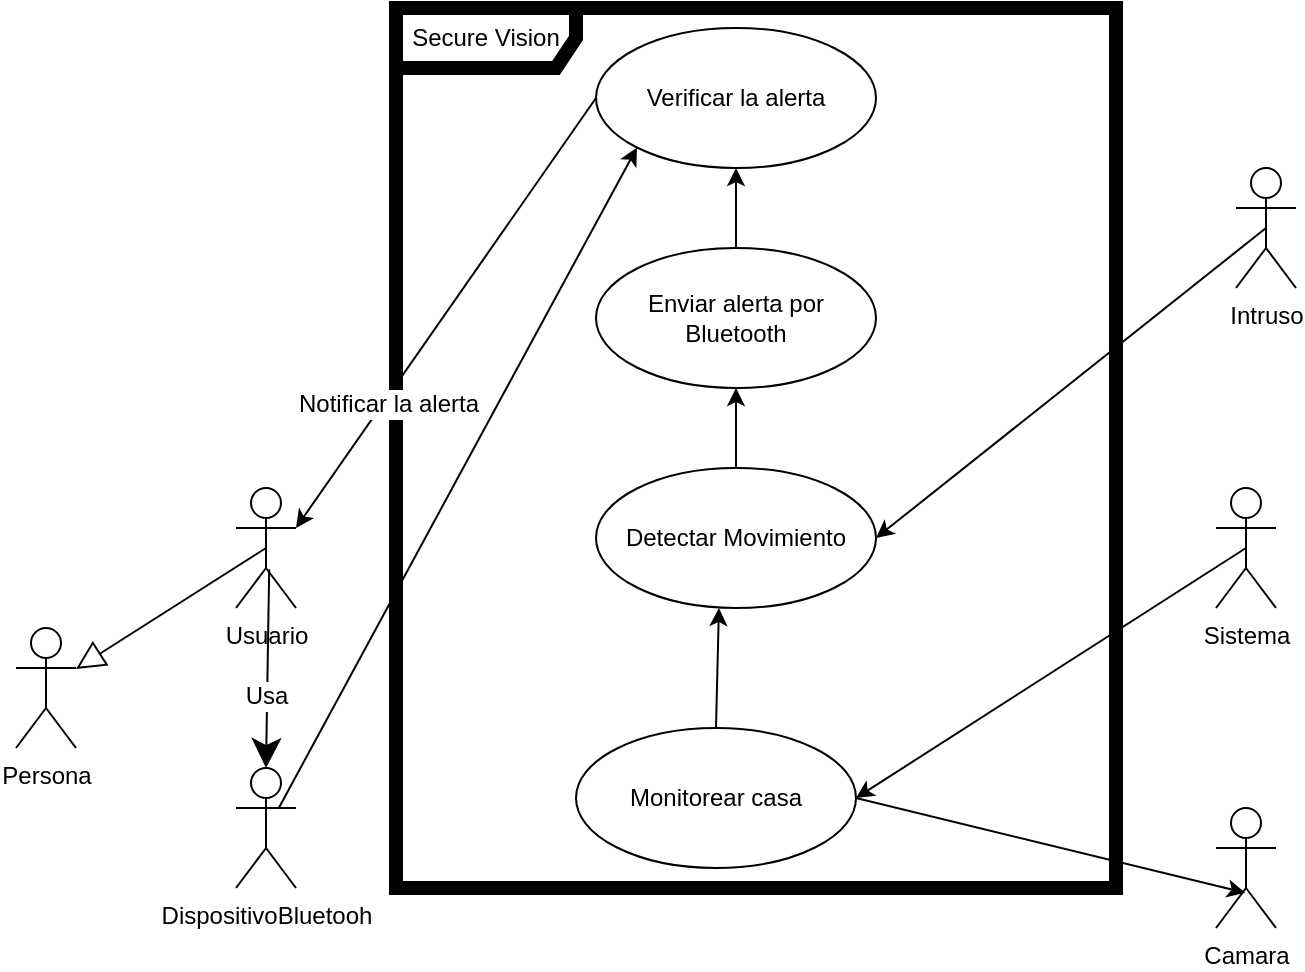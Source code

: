 <mxfile>
    <diagram id="yv0bKo-BRD1-ed17-5a-" name="Página-1">
        <mxGraphModel dx="864" dy="1658" grid="1" gridSize="10" guides="1" tooltips="1" connect="1" arrows="1" fold="1" page="1" pageScale="1" pageWidth="827" pageHeight="1169" math="0" shadow="0">
            <root>
                <mxCell id="0"/>
                <mxCell id="1" parent="0"/>
                <mxCell id="2" value="Persona" style="shape=umlActor;verticalLabelPosition=bottom;verticalAlign=top;html=1;" parent="1" vertex="1">
                    <mxGeometry x="10" y="310" width="30" height="60" as="geometry"/>
                </mxCell>
                <mxCell id="8" style="edgeStyle=none;html=1;exitX=0.713;exitY=0.333;exitDx=0;exitDy=0;exitPerimeter=0;entryX=0;entryY=1;entryDx=0;entryDy=0;" parent="1" source="36" target="40" edge="1">
                    <mxGeometry relative="1" as="geometry"/>
                </mxCell>
                <mxCell id="10" value="Usuario" style="shape=umlActor;verticalLabelPosition=bottom;verticalAlign=top;html=1;" parent="1" vertex="1">
                    <mxGeometry x="120" y="240" width="30" height="60" as="geometry"/>
                </mxCell>
                <mxCell id="12" style="edgeStyle=none;html=1;exitX=0.5;exitY=0.5;exitDx=0;exitDy=0;exitPerimeter=0;entryX=1;entryY=0.5;entryDx=0;entryDy=0;" parent="1" source="13" target="19" edge="1">
                    <mxGeometry relative="1" as="geometry"/>
                </mxCell>
                <mxCell id="13" value="Sistema" style="shape=umlActor;verticalLabelPosition=bottom;verticalAlign=top;html=1;" parent="1" vertex="1">
                    <mxGeometry x="610" y="240" width="30" height="60" as="geometry"/>
                </mxCell>
                <mxCell id="15" value="Camara" style="shape=umlActor;verticalLabelPosition=bottom;verticalAlign=top;html=1;" parent="1" vertex="1">
                    <mxGeometry x="610" y="400" width="30" height="60" as="geometry"/>
                </mxCell>
                <mxCell id="48" style="edgeStyle=none;html=1;exitX=0.5;exitY=0;exitDx=0;exitDy=0;entryX=0.5;entryY=1;entryDx=0;entryDy=0;fontFamily=Helvetica;fontSize=12;fontColor=default;endArrow=classic;endFill=1;" parent="1" source="16" target="40" edge="1">
                    <mxGeometry relative="1" as="geometry"/>
                </mxCell>
                <mxCell id="16" value="Enviar alerta por Bluetooth" style="ellipse;whiteSpace=wrap;html=1;" parent="1" vertex="1">
                    <mxGeometry x="300" y="120" width="140" height="70" as="geometry"/>
                </mxCell>
                <mxCell id="47" style="edgeStyle=none;html=1;exitX=0.5;exitY=0;exitDx=0;exitDy=0;fontFamily=Helvetica;fontSize=12;fontColor=default;endArrow=classic;endFill=1;" parent="1" source="17" edge="1">
                    <mxGeometry relative="1" as="geometry">
                        <mxPoint x="370" y="190" as="targetPoint"/>
                    </mxGeometry>
                </mxCell>
                <mxCell id="17" value="Detectar Movimiento" style="ellipse;whiteSpace=wrap;html=1;" parent="1" vertex="1">
                    <mxGeometry x="300" y="230" width="140" height="70" as="geometry"/>
                </mxCell>
                <mxCell id="43" style="edgeStyle=none;html=1;exitX=1;exitY=0.5;exitDx=0;exitDy=0;entryX=0.487;entryY=0.707;entryDx=0;entryDy=0;entryPerimeter=0;fontFamily=Helvetica;fontSize=12;fontColor=default;endArrow=classic;endFill=1;" parent="1" source="19" target="15" edge="1">
                    <mxGeometry relative="1" as="geometry"/>
                </mxCell>
                <mxCell id="46" style="edgeStyle=none;html=1;exitX=0.5;exitY=0;exitDx=0;exitDy=0;entryX=0.439;entryY=1;entryDx=0;entryDy=0;entryPerimeter=0;fontFamily=Helvetica;fontSize=12;fontColor=default;endArrow=classic;endFill=1;" parent="1" source="19" target="17" edge="1">
                    <mxGeometry relative="1" as="geometry"/>
                </mxCell>
                <mxCell id="20" value="Secure Vision" style="shape=umlFrame;whiteSpace=wrap;html=1;strokeWidth=7;width=90;height=30;" parent="1" vertex="1">
                    <mxGeometry x="200" width="360" height="440" as="geometry"/>
                </mxCell>
                <mxCell id="19" value="Monitorear casa" style="ellipse;whiteSpace=wrap;html=1;" parent="1" vertex="1">
                    <mxGeometry x="290" y="360" width="140" height="70" as="geometry"/>
                </mxCell>
                <mxCell id="35" value="" style="endArrow=block;endFill=0;endSize=12;html=1;fontFamily=Helvetica;fontSize=12;fontColor=default;exitX=0.5;exitY=0.5;exitDx=0;exitDy=0;exitPerimeter=0;" parent="1" source="10" target="2" edge="1">
                    <mxGeometry width="160" relative="1" as="geometry">
                        <mxPoint x="80" y="480" as="sourcePoint"/>
                        <mxPoint x="240" y="480" as="targetPoint"/>
                    </mxGeometry>
                </mxCell>
                <mxCell id="36" value="DispositivoBluetooh" style="shape=umlActor;verticalLabelPosition=bottom;verticalAlign=top;html=1;" parent="1" vertex="1">
                    <mxGeometry x="120" y="380" width="30" height="60" as="geometry"/>
                </mxCell>
                <mxCell id="37" value="" style="endArrow=classic;endFill=1;endSize=12;html=1;fontFamily=Helvetica;fontSize=12;fontColor=default;exitX=0.553;exitY=0.68;exitDx=0;exitDy=0;exitPerimeter=0;entryX=0.5;entryY=0;entryDx=0;entryDy=0;entryPerimeter=0;" parent="1" source="10" target="36" edge="1">
                    <mxGeometry width="160" relative="1" as="geometry">
                        <mxPoint x="190" y="460" as="sourcePoint"/>
                        <mxPoint x="350" y="460" as="targetPoint"/>
                    </mxGeometry>
                </mxCell>
                <mxCell id="38" value="Usa" style="edgeLabel;html=1;align=center;verticalAlign=middle;resizable=0;points=[];fontSize=12;fontFamily=Helvetica;fontColor=default;" parent="37" vertex="1" connectable="0">
                    <mxGeometry x="0.266" y="-1" relative="1" as="geometry">
                        <mxPoint as="offset"/>
                    </mxGeometry>
                </mxCell>
                <mxCell id="41" style="edgeStyle=none;html=1;exitX=0;exitY=0.5;exitDx=0;exitDy=0;entryX=1;entryY=0.333;entryDx=0;entryDy=0;entryPerimeter=0;fontFamily=Helvetica;fontSize=12;fontColor=default;endArrow=classic;endFill=1;" parent="1" source="40" target="10" edge="1">
                    <mxGeometry relative="1" as="geometry"/>
                </mxCell>
                <mxCell id="42" value="Notificar la alerta" style="edgeLabel;html=1;align=center;verticalAlign=middle;resizable=0;points=[];fontSize=12;fontFamily=Helvetica;fontColor=default;" parent="41" vertex="1" connectable="0">
                    <mxGeometry x="0.412" y="2" relative="1" as="geometry">
                        <mxPoint as="offset"/>
                    </mxGeometry>
                </mxCell>
                <mxCell id="40" value="Verificar la alerta" style="ellipse;whiteSpace=wrap;html=1;" parent="1" vertex="1">
                    <mxGeometry x="300" y="10" width="140" height="70" as="geometry"/>
                </mxCell>
                <mxCell id="45" style="edgeStyle=none;html=1;exitX=0.5;exitY=0.5;exitDx=0;exitDy=0;exitPerimeter=0;entryX=1;entryY=0.5;entryDx=0;entryDy=0;fontFamily=Helvetica;fontSize=12;fontColor=default;endArrow=classic;endFill=1;" parent="1" source="44" target="17" edge="1">
                    <mxGeometry relative="1" as="geometry"/>
                </mxCell>
                <mxCell id="44" value="Intruso" style="shape=umlActor;verticalLabelPosition=bottom;verticalAlign=top;html=1;" parent="1" vertex="1">
                    <mxGeometry x="620" y="80" width="30" height="60" as="geometry"/>
                </mxCell>
            </root>
        </mxGraphModel>
    </diagram>
</mxfile>